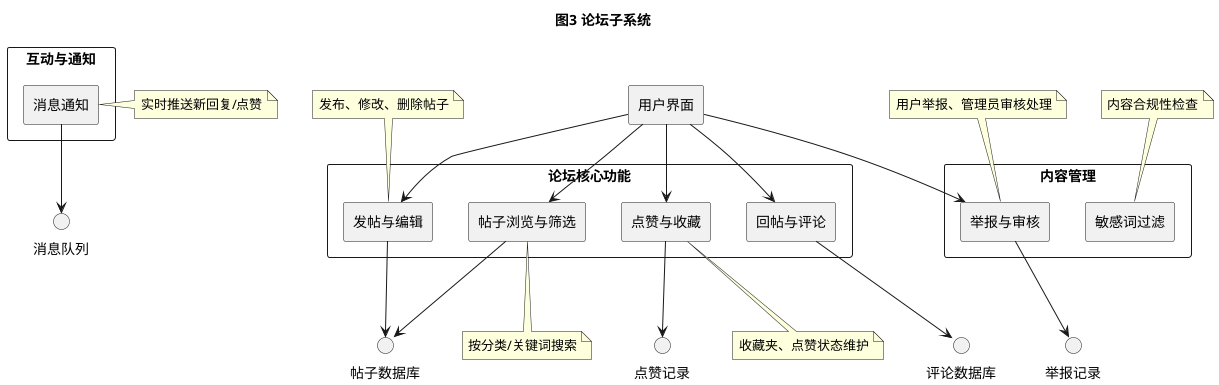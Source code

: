 @startuml
skinparam componentStyle rectangle
top to bottom direction

[用户界面] as user_interface

rectangle "论坛核心功能" {
  [发帖与编辑] as create_post
  [回帖与评论] as reply_post
  [帖子浏览与筛选] as view_posts
  [点赞与收藏] as like_favorite
}

note top of create_post
  发布、修改、删除帖子
end note

rectangle "内容管理" {
  [举报与审核] as report_moderation
  [敏感词过滤] as filter
}
note top of report_moderation
  用户举报、管理员审核处理
end note

rectangle "互动与通知" {
  [消息通知] as notification
}

user_interface --> create_post
user_interface --> reply_post
user_interface --> view_posts
user_interface --> like_favorite
user_interface --> report_moderation

create_post --> "帖子数据库"
reply_post --> "评论数据库"
view_posts --> "帖子数据库"
like_favorite --> "点赞记录"
report_moderation --> "举报记录"
notification --> "消息队列"

note bottom of view_posts
  按分类/关键词搜索
end note

note bottom of like_favorite
  收藏夹、点赞状态维护
end note

note top of filter
  内容合规性检查
end note

note right of notification
  实时推送新回复/点赞
end note

title 图3 论坛子系统
@enduml
